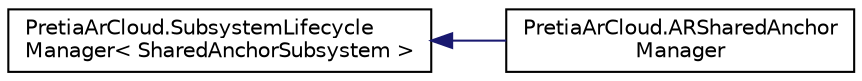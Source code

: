 digraph "Graphical Class Hierarchy"
{
 // LATEX_PDF_SIZE
  edge [fontname="Helvetica",fontsize="10",labelfontname="Helvetica",labelfontsize="10"];
  node [fontname="Helvetica",fontsize="10",shape=record];
  rankdir="LR";
  Node0 [label="PretiaArCloud.SubsystemLifecycle\lManager\< SharedAnchorSubsystem \>",height=0.2,width=0.4,color="black", fillcolor="white", style="filled",URL="$classPretiaArCloud_1_1SubsystemLifecycleManager.html",tooltip=" "];
  Node0 -> Node1 [dir="back",color="midnightblue",fontsize="10",style="solid",fontname="Helvetica"];
  Node1 [label="PretiaArCloud.ARSharedAnchor\lManager",height=0.2,width=0.4,color="black", fillcolor="white", style="filled",URL="$classPretiaArCloud_1_1ARSharedAnchorManager.html",tooltip=" "];
}
